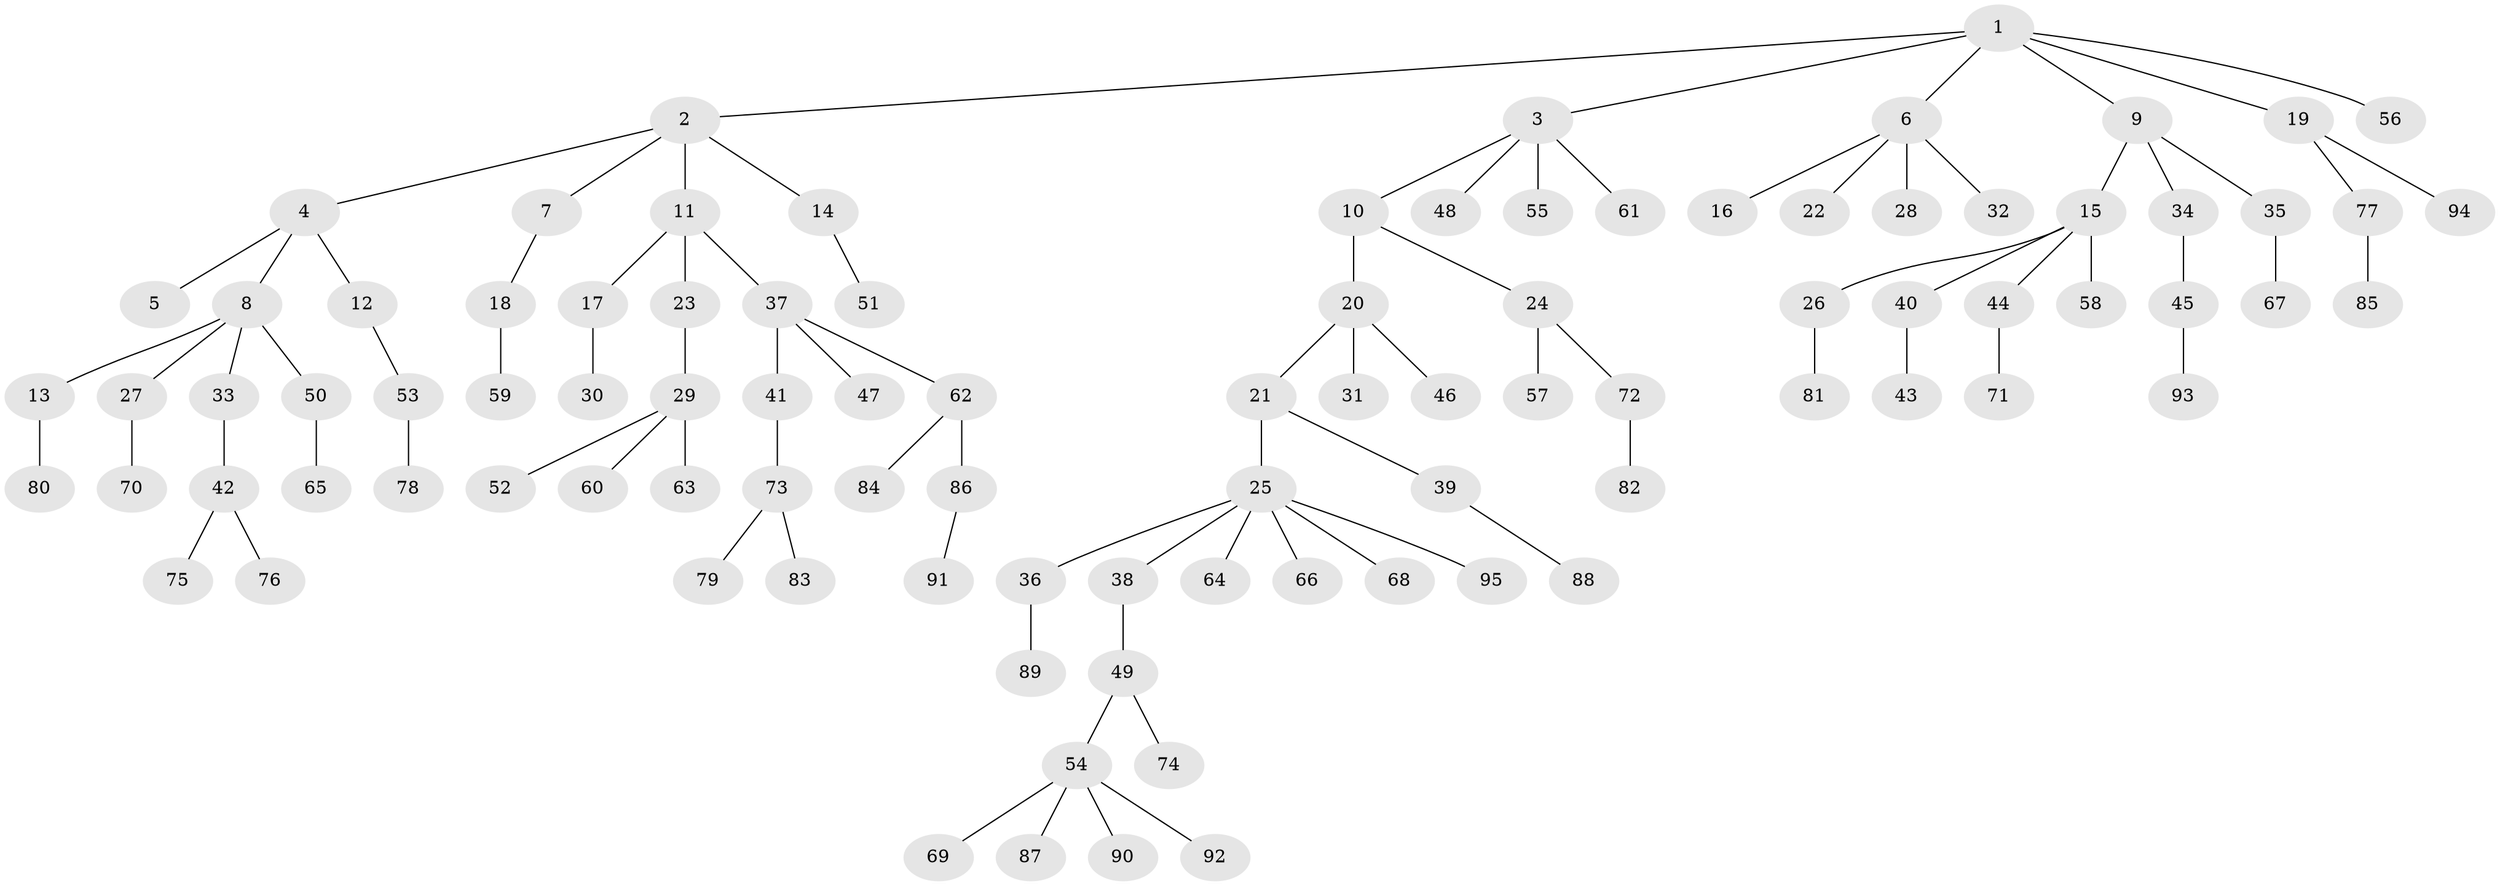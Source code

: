 // Generated by graph-tools (version 1.1) at 2025/15/03/09/25 04:15:30]
// undirected, 95 vertices, 94 edges
graph export_dot {
graph [start="1"]
  node [color=gray90,style=filled];
  1;
  2;
  3;
  4;
  5;
  6;
  7;
  8;
  9;
  10;
  11;
  12;
  13;
  14;
  15;
  16;
  17;
  18;
  19;
  20;
  21;
  22;
  23;
  24;
  25;
  26;
  27;
  28;
  29;
  30;
  31;
  32;
  33;
  34;
  35;
  36;
  37;
  38;
  39;
  40;
  41;
  42;
  43;
  44;
  45;
  46;
  47;
  48;
  49;
  50;
  51;
  52;
  53;
  54;
  55;
  56;
  57;
  58;
  59;
  60;
  61;
  62;
  63;
  64;
  65;
  66;
  67;
  68;
  69;
  70;
  71;
  72;
  73;
  74;
  75;
  76;
  77;
  78;
  79;
  80;
  81;
  82;
  83;
  84;
  85;
  86;
  87;
  88;
  89;
  90;
  91;
  92;
  93;
  94;
  95;
  1 -- 2;
  1 -- 3;
  1 -- 6;
  1 -- 9;
  1 -- 19;
  1 -- 56;
  2 -- 4;
  2 -- 7;
  2 -- 11;
  2 -- 14;
  3 -- 10;
  3 -- 48;
  3 -- 55;
  3 -- 61;
  4 -- 5;
  4 -- 8;
  4 -- 12;
  6 -- 16;
  6 -- 22;
  6 -- 28;
  6 -- 32;
  7 -- 18;
  8 -- 13;
  8 -- 27;
  8 -- 33;
  8 -- 50;
  9 -- 15;
  9 -- 34;
  9 -- 35;
  10 -- 20;
  10 -- 24;
  11 -- 17;
  11 -- 23;
  11 -- 37;
  12 -- 53;
  13 -- 80;
  14 -- 51;
  15 -- 26;
  15 -- 40;
  15 -- 44;
  15 -- 58;
  17 -- 30;
  18 -- 59;
  19 -- 77;
  19 -- 94;
  20 -- 21;
  20 -- 31;
  20 -- 46;
  21 -- 25;
  21 -- 39;
  23 -- 29;
  24 -- 57;
  24 -- 72;
  25 -- 36;
  25 -- 38;
  25 -- 64;
  25 -- 66;
  25 -- 68;
  25 -- 95;
  26 -- 81;
  27 -- 70;
  29 -- 52;
  29 -- 60;
  29 -- 63;
  33 -- 42;
  34 -- 45;
  35 -- 67;
  36 -- 89;
  37 -- 41;
  37 -- 47;
  37 -- 62;
  38 -- 49;
  39 -- 88;
  40 -- 43;
  41 -- 73;
  42 -- 75;
  42 -- 76;
  44 -- 71;
  45 -- 93;
  49 -- 54;
  49 -- 74;
  50 -- 65;
  53 -- 78;
  54 -- 69;
  54 -- 87;
  54 -- 90;
  54 -- 92;
  62 -- 84;
  62 -- 86;
  72 -- 82;
  73 -- 79;
  73 -- 83;
  77 -- 85;
  86 -- 91;
}
